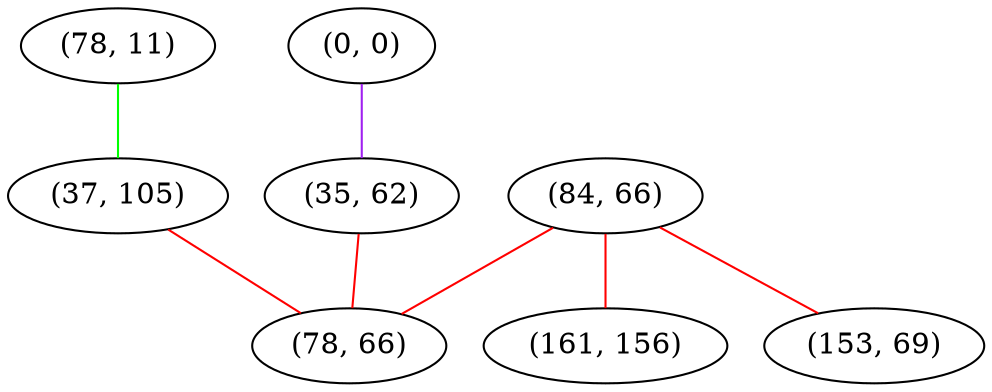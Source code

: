 graph "" {
"(78, 11)";
"(37, 105)";
"(0, 0)";
"(84, 66)";
"(35, 62)";
"(161, 156)";
"(153, 69)";
"(78, 66)";
"(78, 11)" -- "(37, 105)"  [color=green, key=0, weight=2];
"(37, 105)" -- "(78, 66)"  [color=red, key=0, weight=1];
"(0, 0)" -- "(35, 62)"  [color=purple, key=0, weight=4];
"(84, 66)" -- "(153, 69)"  [color=red, key=0, weight=1];
"(84, 66)" -- "(78, 66)"  [color=red, key=0, weight=1];
"(84, 66)" -- "(161, 156)"  [color=red, key=0, weight=1];
"(35, 62)" -- "(78, 66)"  [color=red, key=0, weight=1];
}
